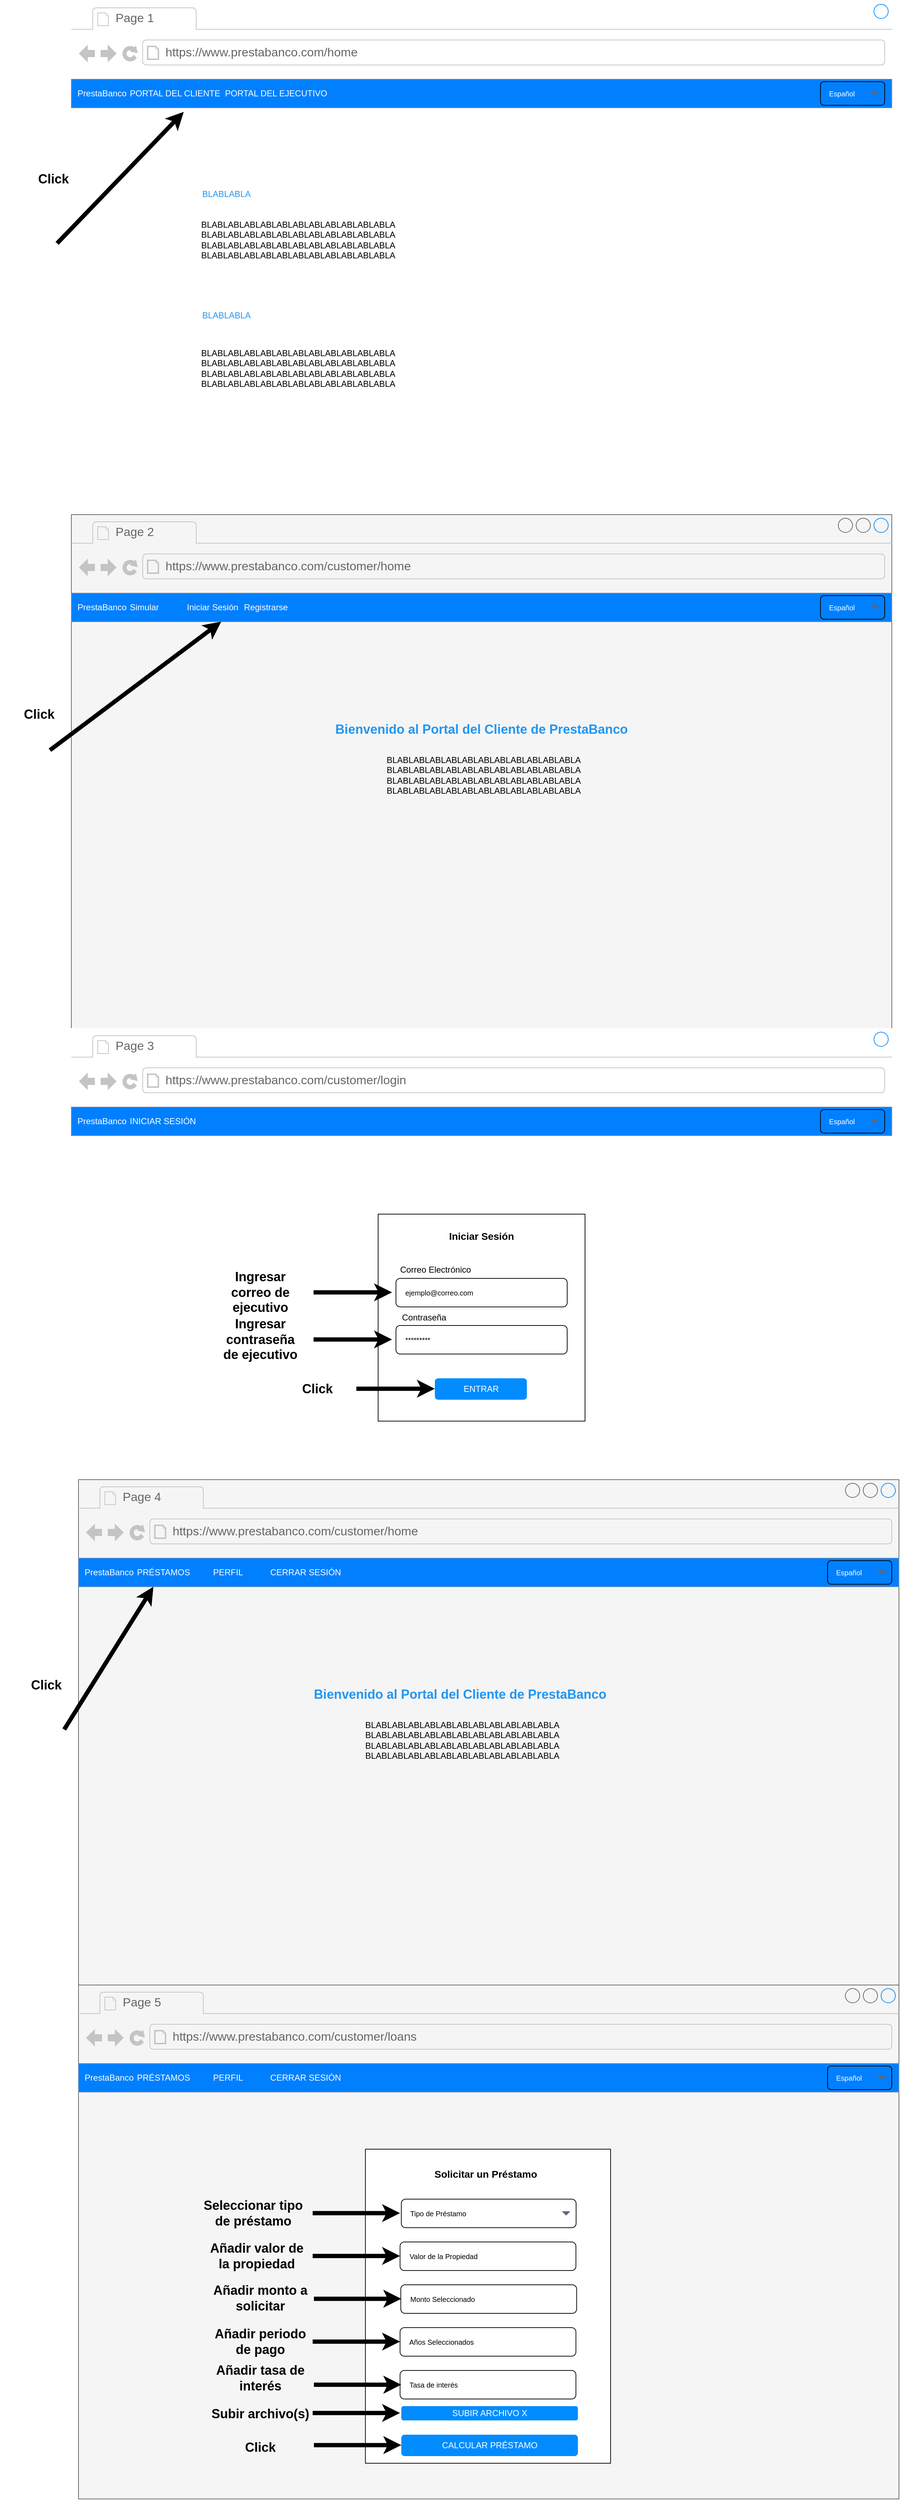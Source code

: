 <mxfile version="26.0.2">
  <diagram id="piDafpqhtRUU5qUU-vj8" name="Page-1">
    <mxGraphModel dx="2739" dy="1077" grid="1" gridSize="10" guides="1" tooltips="1" connect="1" arrows="1" fold="1" page="1" pageScale="1" pageWidth="827" pageHeight="1169" math="0" shadow="0">
      <root>
        <mxCell id="0" />
        <mxCell id="1" parent="0" />
        <mxCell id="8962rQQDY3VNNf6We3Pp-1" value="" style="strokeWidth=1;shadow=0;dashed=0;align=center;html=1;shape=mxgraph.mockup.containers.browserWindow;rSize=0;strokeColor2=#008cff;strokeColor3=#c4c4c4;mainText=,;recursiveResize=0;strokeColor=#FFFFFF;fontColor=#FFFFFF;" parent="1" vertex="1">
          <mxGeometry y="130" width="1150" height="720" as="geometry" />
        </mxCell>
        <mxCell id="8962rQQDY3VNNf6We3Pp-2" value="Page 1" style="strokeWidth=1;shadow=0;dashed=0;align=center;html=1;shape=mxgraph.mockup.containers.anchor;fontSize=17;fontColor=#666666;align=left;" parent="8962rQQDY3VNNf6We3Pp-1" vertex="1">
          <mxGeometry x="60" y="12" width="110" height="26" as="geometry" />
        </mxCell>
        <mxCell id="8962rQQDY3VNNf6We3Pp-3" value="https://www.prestabanco.com/home" style="strokeWidth=1;shadow=0;dashed=0;align=center;html=1;shape=mxgraph.mockup.containers.anchor;rSize=0;fontSize=17;fontColor=#666666;align=left;" parent="8962rQQDY3VNNf6We3Pp-1" vertex="1">
          <mxGeometry x="130" y="60" width="250" height="26" as="geometry" />
        </mxCell>
        <mxCell id="tBvuIu0EhedEx3ogcRIf-3" value="&lt;span style=&quot;color: rgb(255, 255, 255);&quot;&gt;&amp;nbsp; PrestaBanco&lt;span style=&quot;white-space: pre;&quot;&gt;&#x9;PORTAL DEL CLIENTE&lt;span style=&quot;white-space: pre;&quot;&gt;&#x9;&lt;/span&gt;PORTAL DEL EJECUTIVO&lt;/span&gt;&lt;br&gt;&lt;/span&gt;" style="rounded=0;whiteSpace=wrap;html=1;fillColor=light-dark(#0080ff, #1d293b);strokeColor=#6c8ebf;align=left;" parent="8962rQQDY3VNNf6We3Pp-1" vertex="1">
          <mxGeometry y="110" width="1150" height="40" as="geometry" />
        </mxCell>
        <mxCell id="tBvuIu0EhedEx3ogcRIf-12" value="BLABLABLA" style="shape=rect;strokeColor=none;fillColor=none;fontSize=12;fontColor=#2196F3;dashed=0;" parent="8962rQQDY3VNNf6We3Pp-1" vertex="1">
          <mxGeometry x="180" y="420" width="75" height="40" as="geometry" />
        </mxCell>
        <mxCell id="tBvuIu0EhedEx3ogcRIf-24" value="BLABLABLA" style="shape=rect;strokeColor=none;fillColor=none;fontSize=12;fontColor=#2196F3;dashed=0;" parent="8962rQQDY3VNNf6We3Pp-1" vertex="1">
          <mxGeometry x="180" y="250" width="75" height="40" as="geometry" />
        </mxCell>
        <mxCell id="tBvuIu0EhedEx3ogcRIf-25" value="&lt;div&gt;BLABLABLABLABLABLABLABLABLABLABLABLA&lt;/div&gt;&lt;div&gt;BLABLABLABLABLABLABLABLABLABLABLABLA&lt;/div&gt;&lt;div&gt;BLABLABLABLABLABLABLABLABLABLABLABLA&lt;/div&gt;&lt;div&gt;BLABLABLABLABLABLABLABLABLABLABLABLA&lt;/div&gt;" style="shape=rect;strokeColor=none;fillColor=none;fontSize=12;fontColor=light-dark(#000000,#268BDB);dashed=0;align=left;verticalAlign=top;html=1;" parent="8962rQQDY3VNNf6We3Pp-1" vertex="1">
          <mxGeometry x="180" y="300" width="270" height="110" as="geometry" />
        </mxCell>
        <mxCell id="tBvuIu0EhedEx3ogcRIf-26" value="&lt;div&gt;BLABLABLABLABLABLABLABLABLABLABLABLA&lt;/div&gt;&lt;div&gt;BLABLABLABLABLABLABLABLABLABLABLABLA&lt;/div&gt;&lt;div&gt;BLABLABLABLABLABLABLABLABLABLABLABLA&lt;/div&gt;&lt;div&gt;BLABLABLABLABLABLABLABLABLABLABLABLA&lt;/div&gt;" style="shape=rect;strokeColor=none;fillColor=none;fontSize=12;fontColor=light-dark(#000000,#268BDB);dashed=0;align=left;verticalAlign=top;html=1;" parent="8962rQQDY3VNNf6We3Pp-1" vertex="1">
          <mxGeometry x="180" y="480" width="270" height="110" as="geometry" />
        </mxCell>
        <mxCell id="tBvuIu0EhedEx3ogcRIf-27" value="" style="endArrow=classic;html=1;rounded=0;fontStyle=0;strokeWidth=6;entryX=0.137;entryY=1.143;entryDx=0;entryDy=0;entryPerimeter=0;" parent="8962rQQDY3VNNf6We3Pp-1" target="tBvuIu0EhedEx3ogcRIf-3" edge="1">
          <mxGeometry width="50" height="50" relative="1" as="geometry">
            <mxPoint x="-20" y="340" as="sourcePoint" />
            <mxPoint x="270" y="150" as="targetPoint" />
          </mxGeometry>
        </mxCell>
        <mxCell id="k5UiWBhjMKIJhFkFpbOg-30" value="Español" style="rounded=1;html=1;align=left;fontSize=10;spacingLeft=10;fillColor=none;fontColor=#FFFFFF;" parent="8962rQQDY3VNNf6We3Pp-1" vertex="1">
          <mxGeometry x="1050" y="113.5" width="90" height="33" as="geometry" />
        </mxCell>
        <mxCell id="k5UiWBhjMKIJhFkFpbOg-31" value="" style="shape=triangle;direction=south;fillColor=#596780;strokeColor=none;html=1" parent="k5UiWBhjMKIJhFkFpbOg-30" vertex="1">
          <mxGeometry x="1" y="0.5" width="12" height="6" relative="1" as="geometry">
            <mxPoint x="-20" y="-3" as="offset" />
          </mxGeometry>
        </mxCell>
        <mxCell id="tBvuIu0EhedEx3ogcRIf-14" value="" style="strokeWidth=1;shadow=0;dashed=0;align=center;html=1;shape=mxgraph.mockup.containers.browserWindow;rSize=0;strokeColor2=#008cff;strokeColor3=#c4c4c4;mainText=,;recursiveResize=0;fillColor=#f5f5f5;fontColor=#333333;strokeColor=#666666;" parent="1" vertex="1">
          <mxGeometry y="850" width="1150" height="720" as="geometry" />
        </mxCell>
        <mxCell id="tBvuIu0EhedEx3ogcRIf-15" value="Page 2" style="strokeWidth=1;shadow=0;dashed=0;align=center;html=1;shape=mxgraph.mockup.containers.anchor;fontSize=17;fontColor=#666666;align=left;" parent="tBvuIu0EhedEx3ogcRIf-14" vertex="1">
          <mxGeometry x="60" y="12" width="110" height="26" as="geometry" />
        </mxCell>
        <mxCell id="tBvuIu0EhedEx3ogcRIf-16" value="https://www.prestabanco.com/customer/home" style="strokeWidth=1;shadow=0;dashed=0;align=center;html=1;shape=mxgraph.mockup.containers.anchor;rSize=0;fontSize=17;fontColor=#666666;align=left;" parent="tBvuIu0EhedEx3ogcRIf-14" vertex="1">
          <mxGeometry x="130" y="60" width="340" height="26" as="geometry" />
        </mxCell>
        <mxCell id="tBvuIu0EhedEx3ogcRIf-17" value="&lt;span style=&quot;color: rgb(255, 255, 255);&quot;&gt;&amp;nbsp; PrestaBanco&lt;span style=&quot;white-space: pre;&quot;&gt;&#x9;Simular&lt;span style=&quot;white-space: pre;&quot;&gt;&#x9;&lt;/span&gt;&lt;span style=&quot;white-space: pre;&quot;&gt;&#x9;&lt;/span&gt;Iniciar Sesión&lt;span style=&quot;white-space: pre;&quot;&gt;&#x9;&lt;/span&gt;Registrarse&lt;/span&gt; &lt;/span&gt;" style="rounded=0;whiteSpace=wrap;html=1;fillColor=light-dark(#0080ff, #1d293b);strokeColor=#6c8ebf;align=left;" parent="tBvuIu0EhedEx3ogcRIf-14" vertex="1">
          <mxGeometry y="110" width="1150" height="40" as="geometry" />
        </mxCell>
        <mxCell id="tBvuIu0EhedEx3ogcRIf-18" value="Bienvenido al Portal del Cliente de PrestaBanco" style="shape=rect;strokeColor=none;fillColor=none;fontSize=18;fontColor=#2196F3;dashed=0;fontStyle=1" parent="tBvuIu0EhedEx3ogcRIf-14" vertex="1">
          <mxGeometry x="420" y="279" width="310" height="40" as="geometry" />
        </mxCell>
        <mxCell id="tBvuIu0EhedEx3ogcRIf-28" value="" style="endArrow=classic;html=1;rounded=0;fontStyle=0;strokeWidth=6;" parent="tBvuIu0EhedEx3ogcRIf-14" edge="1">
          <mxGeometry width="50" height="50" relative="1" as="geometry">
            <mxPoint x="-30" y="330" as="sourcePoint" />
            <mxPoint x="210" y="150" as="targetPoint" />
          </mxGeometry>
        </mxCell>
        <mxCell id="tBvuIu0EhedEx3ogcRIf-29" value="&lt;div&gt;BLABLABLABLABLABLABLABLABLABLABLABLA&lt;/div&gt;&lt;div&gt;BLABLABLABLABLABLABLABLABLABLABLABLA&lt;/div&gt;&lt;div&gt;BLABLABLABLABLABLABLABLABLABLABLABLA&lt;/div&gt;&lt;div&gt;BLABLABLABLABLABLABLABLABLABLABLABLA&lt;/div&gt;" style="shape=rect;strokeColor=none;fillColor=none;fontSize=12;fontColor=light-dark(#000000,#268BDB);dashed=0;align=left;verticalAlign=top;html=1;" parent="tBvuIu0EhedEx3ogcRIf-14" vertex="1">
          <mxGeometry x="440" y="330" width="270" height="110" as="geometry" />
        </mxCell>
        <mxCell id="k5UiWBhjMKIJhFkFpbOg-27" value="Español" style="rounded=1;html=1;align=left;fontSize=10;spacingLeft=10;fillColor=none;fontColor=#FFFFFF;" parent="tBvuIu0EhedEx3ogcRIf-14" vertex="1">
          <mxGeometry x="1050" y="113.5" width="90" height="33" as="geometry" />
        </mxCell>
        <mxCell id="k5UiWBhjMKIJhFkFpbOg-28" value="" style="shape=triangle;direction=south;fillColor=#596780;strokeColor=none;html=1" parent="k5UiWBhjMKIJhFkFpbOg-27" vertex="1">
          <mxGeometry x="1" y="0.5" width="12" height="6" relative="1" as="geometry">
            <mxPoint x="-20" y="-3" as="offset" />
          </mxGeometry>
        </mxCell>
        <mxCell id="tBvuIu0EhedEx3ogcRIf-19" value="" style="strokeWidth=1;shadow=0;dashed=0;align=center;html=1;shape=mxgraph.mockup.containers.browserWindow;rSize=0;strokeColor2=#008cff;strokeColor3=#c4c4c4;mainText=,;recursiveResize=0;strokeColor=#FFFFFF;fontColor=#FFFFFF;" parent="1" vertex="1">
          <mxGeometry y="1570" width="1150" height="640" as="geometry" />
        </mxCell>
        <mxCell id="tBvuIu0EhedEx3ogcRIf-20" value="Page 3" style="strokeWidth=1;shadow=0;dashed=0;align=center;html=1;shape=mxgraph.mockup.containers.anchor;fontSize=17;fontColor=#666666;align=left;" parent="tBvuIu0EhedEx3ogcRIf-19" vertex="1">
          <mxGeometry x="60" y="12" width="110" height="26" as="geometry" />
        </mxCell>
        <mxCell id="tBvuIu0EhedEx3ogcRIf-21" value="https://www.prestabanco.com/customer/login" style="strokeWidth=1;shadow=0;dashed=0;align=center;html=1;shape=mxgraph.mockup.containers.anchor;rSize=0;fontSize=17;fontColor=#666666;align=left;" parent="tBvuIu0EhedEx3ogcRIf-19" vertex="1">
          <mxGeometry x="130" y="60" width="370" height="26" as="geometry" />
        </mxCell>
        <mxCell id="tBvuIu0EhedEx3ogcRIf-1" value="" style="whiteSpace=wrap;html=1;aspect=fixed;rounded=0;glass=0;shadow=0;" parent="tBvuIu0EhedEx3ogcRIf-19" vertex="1">
          <mxGeometry x="430" y="260" width="290" height="290" as="geometry" />
        </mxCell>
        <mxCell id="tBvuIu0EhedEx3ogcRIf-23" value="Iniciar Sesión" style="shape=rect;strokeColor=none;fillColor=none;fontSize=14;fontColor=#000000;dashed=0;fontStyle=1" parent="tBvuIu0EhedEx3ogcRIf-19" vertex="1">
          <mxGeometry x="523.5" y="270" width="103" height="40" as="geometry" />
        </mxCell>
        <mxCell id="k5UiWBhjMKIJhFkFpbOg-3" value="&lt;div&gt;&lt;font style=&quot;font-size: 11px;&quot;&gt;&lt;font style=&quot;font-size: 10px;&quot;&gt;&amp;nbsp;&amp;nbsp;&amp;nbsp; ejemplo@correo.com&lt;br&gt;&lt;/font&gt;&lt;/font&gt;&lt;/div&gt;" style="rounded=1;whiteSpace=wrap;html=1;align=left;" parent="tBvuIu0EhedEx3ogcRIf-19" vertex="1">
          <mxGeometry x="455" y="350" width="240" height="40" as="geometry" />
        </mxCell>
        <mxCell id="k5UiWBhjMKIJhFkFpbOg-7" value="&lt;div&gt;&lt;font style=&quot;font-size: 11px;&quot;&gt;&lt;font style=&quot;font-size: 10px;&quot;&gt;&amp;nbsp;&amp;nbsp;&amp;nbsp; *********&lt;br&gt;&lt;/font&gt;&lt;/font&gt;&lt;/div&gt;" style="rounded=1;whiteSpace=wrap;html=1;align=left;" parent="tBvuIu0EhedEx3ogcRIf-19" vertex="1">
          <mxGeometry x="455" y="416" width="240" height="40" as="geometry" />
        </mxCell>
        <mxCell id="k5UiWBhjMKIJhFkFpbOg-12" value="ENTRAR" style="rounded=1;align=center;strokeColor=none;html=1;fontColor=#ffffff;fontSize=12;fillColor=#008CFF;" parent="tBvuIu0EhedEx3ogcRIf-19" vertex="1">
          <mxGeometry x="509.5" y="490" width="129" height="30" as="geometry" />
        </mxCell>
        <mxCell id="6br6NQ-63YLx0RwCt3kt-3" value="Correo Electrónico" style="text;html=1;align=center;verticalAlign=middle;resizable=0;points=[];autosize=1;strokeColor=none;fillColor=none;" parent="tBvuIu0EhedEx3ogcRIf-19" vertex="1">
          <mxGeometry x="444.5" y="323" width="130" height="30" as="geometry" />
        </mxCell>
        <mxCell id="6br6NQ-63YLx0RwCt3kt-4" value="Contraseña" style="text;html=1;align=center;verticalAlign=middle;resizable=0;points=[];autosize=1;strokeColor=none;fillColor=none;" parent="tBvuIu0EhedEx3ogcRIf-19" vertex="1">
          <mxGeometry x="448.5" y="390" width="90" height="30" as="geometry" />
        </mxCell>
        <mxCell id="6br6NQ-63YLx0RwCt3kt-5" value="" style="endArrow=classic;html=1;rounded=0;entryX=0.11;entryY=1.025;entryDx=0;entryDy=0;entryPerimeter=0;fontStyle=0;strokeWidth=6;" parent="tBvuIu0EhedEx3ogcRIf-19" edge="1">
          <mxGeometry width="50" height="50" relative="1" as="geometry">
            <mxPoint x="339.5" y="369.57" as="sourcePoint" />
            <mxPoint x="449.5" y="369.57" as="targetPoint" />
          </mxGeometry>
        </mxCell>
        <mxCell id="6br6NQ-63YLx0RwCt3kt-6" value="" style="endArrow=classic;html=1;rounded=0;entryX=0.11;entryY=1.025;entryDx=0;entryDy=0;entryPerimeter=0;fontStyle=0;strokeWidth=6;" parent="tBvuIu0EhedEx3ogcRIf-19" edge="1">
          <mxGeometry width="50" height="50" relative="1" as="geometry">
            <mxPoint x="339.5" y="435.57" as="sourcePoint" />
            <mxPoint x="449.5" y="435.57" as="targetPoint" />
          </mxGeometry>
        </mxCell>
        <mxCell id="6br6NQ-63YLx0RwCt3kt-7" value="" style="endArrow=classic;html=1;rounded=0;entryX=0.11;entryY=1.025;entryDx=0;entryDy=0;entryPerimeter=0;fontStyle=0;strokeWidth=6;" parent="tBvuIu0EhedEx3ogcRIf-19" edge="1">
          <mxGeometry width="50" height="50" relative="1" as="geometry">
            <mxPoint x="399.5" y="504.57" as="sourcePoint" />
            <mxPoint x="509.5" y="504.57" as="targetPoint" />
          </mxGeometry>
        </mxCell>
        <mxCell id="6br6NQ-63YLx0RwCt3kt-8" value="Ingresar contraseña de ejecutivo" style="text;html=1;align=center;verticalAlign=middle;whiteSpace=wrap;rounded=0;fontStyle=1;fontSize=18;" parent="tBvuIu0EhedEx3ogcRIf-19" vertex="1">
          <mxGeometry x="210" y="406.5" width="110" height="59" as="geometry" />
        </mxCell>
        <mxCell id="6br6NQ-63YLx0RwCt3kt-9" value="Click" style="text;html=1;align=center;verticalAlign=middle;whiteSpace=wrap;rounded=0;fontStyle=1;fontSize=18;" parent="tBvuIu0EhedEx3ogcRIf-19" vertex="1">
          <mxGeometry x="290" y="475.5" width="110" height="59" as="geometry" />
        </mxCell>
        <mxCell id="k5UiWBhjMKIJhFkFpbOg-21" value="Ingresar correo de ejecutivo" style="text;html=1;align=center;verticalAlign=middle;whiteSpace=wrap;rounded=0;fontStyle=1;fontSize=18;" parent="tBvuIu0EhedEx3ogcRIf-19" vertex="1">
          <mxGeometry x="210" y="340.5" width="110" height="59" as="geometry" />
        </mxCell>
        <mxCell id="6br6NQ-63YLx0RwCt3kt-30" value="&lt;span style=&quot;color: rgb(255, 255, 255);&quot;&gt;&amp;nbsp; PrestaBanco&lt;span style=&quot;white-space: pre;&quot;&gt;&#x9;INICIAR SESIÓN&lt;/span&gt;&lt;br&gt;&lt;/span&gt;" style="rounded=0;whiteSpace=wrap;html=1;fillColor=light-dark(#0080ff, #1d293b);strokeColor=#6c8ebf;align=left;" parent="tBvuIu0EhedEx3ogcRIf-19" vertex="1">
          <mxGeometry y="110" width="1150" height="40" as="geometry" />
        </mxCell>
        <mxCell id="k5UiWBhjMKIJhFkFpbOg-25" value="Español" style="rounded=1;html=1;align=left;fontSize=10;spacingLeft=10;fillColor=none;fontColor=#FFFFFF;" parent="tBvuIu0EhedEx3ogcRIf-19" vertex="1">
          <mxGeometry x="1050" y="113.5" width="90" height="33" as="geometry" />
        </mxCell>
        <mxCell id="k5UiWBhjMKIJhFkFpbOg-26" value="" style="shape=triangle;direction=south;fillColor=#596780;strokeColor=none;html=1" parent="k5UiWBhjMKIJhFkFpbOg-25" vertex="1">
          <mxGeometry x="1" y="0.5" width="12" height="6" relative="1" as="geometry">
            <mxPoint x="-20" y="-3" as="offset" />
          </mxGeometry>
        </mxCell>
        <mxCell id="tBvuIu0EhedEx3ogcRIf-31" value="Click" style="text;html=1;align=center;verticalAlign=middle;whiteSpace=wrap;rounded=0;fontStyle=1;fontSize=18;" parent="1" vertex="1">
          <mxGeometry x="-100" y="1100" width="110" height="59" as="geometry" />
        </mxCell>
        <mxCell id="tBvuIu0EhedEx3ogcRIf-32" value="Click" style="text;html=1;align=center;verticalAlign=middle;whiteSpace=wrap;rounded=0;fontStyle=1;fontSize=18;" parent="1" vertex="1">
          <mxGeometry x="-80" y="350" width="110" height="59" as="geometry" />
        </mxCell>
        <mxCell id="6br6NQ-63YLx0RwCt3kt-75" value="" style="strokeWidth=1;shadow=0;dashed=0;align=center;html=1;shape=mxgraph.mockup.containers.browserWindow;rSize=0;strokeColor2=#008cff;strokeColor3=#c4c4c4;mainText=,;recursiveResize=0;fillColor=#f5f5f5;fontColor=#333333;strokeColor=#666666;" parent="1" vertex="1">
          <mxGeometry x="10" y="2202" width="1150" height="720" as="geometry" />
        </mxCell>
        <mxCell id="6br6NQ-63YLx0RwCt3kt-76" value="Page 4" style="strokeWidth=1;shadow=0;dashed=0;align=center;html=1;shape=mxgraph.mockup.containers.anchor;fontSize=17;fontColor=#666666;align=left;" parent="6br6NQ-63YLx0RwCt3kt-75" vertex="1">
          <mxGeometry x="60" y="12" width="110" height="26" as="geometry" />
        </mxCell>
        <mxCell id="6br6NQ-63YLx0RwCt3kt-77" value="https://www.prestabanco.com/customer/home" style="strokeWidth=1;shadow=0;dashed=0;align=center;html=1;shape=mxgraph.mockup.containers.anchor;rSize=0;fontSize=17;fontColor=#666666;align=left;" parent="6br6NQ-63YLx0RwCt3kt-75" vertex="1">
          <mxGeometry x="130" y="60" width="340" height="26" as="geometry" />
        </mxCell>
        <mxCell id="6br6NQ-63YLx0RwCt3kt-78" value="&lt;span style=&quot;color: rgb(255, 255, 255);&quot;&gt;&amp;nbsp; &lt;/span&gt;&lt;span style=&quot;color: rgb(255, 255, 255);&quot;&gt;PrestaBanco&lt;span style=&quot;white-space: pre;&quot;&gt;&#x9;PRÉSTAMOS&lt;span style=&quot;white-space: pre;&quot;&gt;&#x9;&lt;/span&gt;&lt;span style=&quot;white-space: pre;&quot;&gt;&#x9;PERFIL&lt;/span&gt;&lt;span style=&quot;white-space: pre;&quot;&gt;&#x9;&lt;span style=&quot;white-space: pre;&quot;&gt;&#x9;CERRAR SESIÓN&lt;/span&gt;&lt;/span&gt;&lt;/span&gt;&lt;/span&gt;" style="rounded=0;whiteSpace=wrap;html=1;fillColor=light-dark(#0080ff, #1d293b);strokeColor=#6c8ebf;align=left;" parent="6br6NQ-63YLx0RwCt3kt-75" vertex="1">
          <mxGeometry y="110" width="1150" height="40" as="geometry" />
        </mxCell>
        <mxCell id="6br6NQ-63YLx0RwCt3kt-79" value="Bienvenido al Portal del Cliente de PrestaBanco" style="shape=rect;strokeColor=none;fillColor=none;fontSize=18;fontColor=#2196F3;dashed=0;fontStyle=1" parent="6br6NQ-63YLx0RwCt3kt-75" vertex="1">
          <mxGeometry x="380" y="279" width="310" height="40" as="geometry" />
        </mxCell>
        <mxCell id="6br6NQ-63YLx0RwCt3kt-80" value="" style="endArrow=classic;html=1;rounded=0;entryX=0.11;entryY=1.025;entryDx=0;entryDy=0;entryPerimeter=0;fontStyle=0;strokeWidth=6;exitX=0.002;exitY=0.488;exitDx=0;exitDy=0;exitPerimeter=0;" parent="6br6NQ-63YLx0RwCt3kt-75" edge="1">
          <mxGeometry width="50" height="50" relative="1" as="geometry">
            <mxPoint x="-20" y="350" as="sourcePoint" />
            <mxPoint x="105" y="150" as="targetPoint" />
          </mxGeometry>
        </mxCell>
        <mxCell id="6br6NQ-63YLx0RwCt3kt-81" value="&lt;div&gt;BLABLABLABLABLABLABLABLABLABLABLABLA&lt;/div&gt;&lt;div&gt;BLABLABLABLABLABLABLABLABLABLABLABLA&lt;/div&gt;&lt;div&gt;BLABLABLABLABLABLABLABLABLABLABLABLA&lt;/div&gt;&lt;div&gt;BLABLABLABLABLABLABLABLABLABLABLABLA&lt;/div&gt;" style="shape=rect;strokeColor=none;fillColor=none;fontSize=12;fontColor=light-dark(#000000,#268BDB);dashed=0;align=left;verticalAlign=top;html=1;" parent="6br6NQ-63YLx0RwCt3kt-75" vertex="1">
          <mxGeometry x="400" y="330" width="270" height="110" as="geometry" />
        </mxCell>
        <mxCell id="6br6NQ-63YLx0RwCt3kt-82" value="Español" style="rounded=1;html=1;align=left;fontSize=10;spacingLeft=10;fillColor=none;fontColor=#FFFFFF;" parent="6br6NQ-63YLx0RwCt3kt-75" vertex="1">
          <mxGeometry x="1050" y="113.5" width="90" height="33" as="geometry" />
        </mxCell>
        <mxCell id="6br6NQ-63YLx0RwCt3kt-83" value="" style="shape=triangle;direction=south;fillColor=#596780;strokeColor=none;html=1" parent="6br6NQ-63YLx0RwCt3kt-82" vertex="1">
          <mxGeometry x="1" y="0.5" width="12" height="6" relative="1" as="geometry">
            <mxPoint x="-20" y="-3" as="offset" />
          </mxGeometry>
        </mxCell>
        <mxCell id="iSVtga-O7CMHfe6xsSWk-2" value="" style="strokeWidth=1;shadow=0;dashed=0;align=center;html=1;shape=mxgraph.mockup.containers.browserWindow;rSize=0;strokeColor2=#008cff;strokeColor3=#c4c4c4;mainText=,;recursiveResize=0;fillColor=#f5f5f5;fontColor=#333333;strokeColor=#666666;" vertex="1" parent="1">
          <mxGeometry x="10" y="2910" width="1150" height="720" as="geometry" />
        </mxCell>
        <mxCell id="iSVtga-O7CMHfe6xsSWk-3" value="Page 5" style="strokeWidth=1;shadow=0;dashed=0;align=center;html=1;shape=mxgraph.mockup.containers.anchor;fontSize=17;fontColor=#666666;align=left;" vertex="1" parent="iSVtga-O7CMHfe6xsSWk-2">
          <mxGeometry x="60" y="12" width="110" height="26" as="geometry" />
        </mxCell>
        <mxCell id="iSVtga-O7CMHfe6xsSWk-4" value="https://www.prestabanco.com/customer/loans" style="strokeWidth=1;shadow=0;dashed=0;align=center;html=1;shape=mxgraph.mockup.containers.anchor;rSize=0;fontSize=17;fontColor=#666666;align=left;" vertex="1" parent="iSVtga-O7CMHfe6xsSWk-2">
          <mxGeometry x="130" y="60" width="340" height="26" as="geometry" />
        </mxCell>
        <mxCell id="iSVtga-O7CMHfe6xsSWk-5" value="&lt;span style=&quot;color: rgb(255, 255, 255);&quot;&gt;&amp;nbsp; &lt;/span&gt;&lt;span style=&quot;color: rgb(255, 255, 255);&quot;&gt;PrestaBanco&lt;span style=&quot;white-space: pre;&quot;&gt;&#x9;PRÉSTAMOS&lt;span style=&quot;white-space: pre;&quot;&gt;&#x9;&lt;/span&gt;&lt;span style=&quot;white-space: pre;&quot;&gt;&#x9;PERFIL&lt;/span&gt;&lt;span style=&quot;white-space: pre;&quot;&gt;&#x9;&lt;span style=&quot;white-space: pre;&quot;&gt;&#x9;CERRAR SESIÓN&lt;/span&gt;&lt;/span&gt;&lt;/span&gt;&lt;/span&gt;" style="rounded=0;whiteSpace=wrap;html=1;fillColor=light-dark(#0080ff, #1d293b);strokeColor=#6c8ebf;align=left;" vertex="1" parent="iSVtga-O7CMHfe6xsSWk-2">
          <mxGeometry y="110" width="1150" height="40" as="geometry" />
        </mxCell>
        <mxCell id="iSVtga-O7CMHfe6xsSWk-9" value="Español" style="rounded=1;html=1;align=left;fontSize=10;spacingLeft=10;fillColor=none;fontColor=#FFFFFF;" vertex="1" parent="iSVtga-O7CMHfe6xsSWk-2">
          <mxGeometry x="1050" y="113.5" width="90" height="33" as="geometry" />
        </mxCell>
        <mxCell id="iSVtga-O7CMHfe6xsSWk-10" value="" style="shape=triangle;direction=south;fillColor=#596780;strokeColor=none;html=1" vertex="1" parent="iSVtga-O7CMHfe6xsSWk-9">
          <mxGeometry x="1" y="0.5" width="12" height="6" relative="1" as="geometry">
            <mxPoint x="-20" y="-3" as="offset" />
          </mxGeometry>
        </mxCell>
        <mxCell id="iSVtga-O7CMHfe6xsSWk-17" value="" style="rounded=0;whiteSpace=wrap;html=1;" vertex="1" parent="iSVtga-O7CMHfe6xsSWk-2">
          <mxGeometry x="402.19" y="230" width="343.62" height="440" as="geometry" />
        </mxCell>
        <mxCell id="iSVtga-O7CMHfe6xsSWk-12" value="CALCULAR PRÉSTAMO" style="rounded=1;align=center;strokeColor=none;html=1;fontColor=#ffffff;fontSize=12;fillColor=#008CFF;" vertex="1" parent="iSVtga-O7CMHfe6xsSWk-2">
          <mxGeometry x="452.5" y="630" width="247.5" height="30" as="geometry" />
        </mxCell>
        <mxCell id="iSVtga-O7CMHfe6xsSWk-13" value="&lt;div&gt;&lt;font style=&quot;font-size: 11px;&quot;&gt;&lt;font style=&quot;font-size: 10px;&quot;&gt;&amp;nbsp;&amp;nbsp;&amp;nbsp; Valor de la Propiedad&lt;br&gt;&lt;/font&gt;&lt;/font&gt;&lt;/div&gt;" style="rounded=1;whiteSpace=wrap;html=1;align=left;" vertex="1" parent="iSVtga-O7CMHfe6xsSWk-2">
          <mxGeometry x="450.75" y="360" width="246.5" height="40" as="geometry" />
        </mxCell>
        <mxCell id="iSVtga-O7CMHfe6xsSWk-8" value="Solicitar un Préstamo" style="shape=rect;strokeColor=none;fillColor=none;fontSize=14;fontColor=light-dark(#000000,#268BDB);dashed=0;align=left;verticalAlign=top;html=1;fontStyle=1" vertex="1" parent="iSVtga-O7CMHfe6xsSWk-2">
          <mxGeometry x="497" y="250" width="156" height="30" as="geometry" />
        </mxCell>
        <mxCell id="GgwmIu3xSpSbMTyttbPl-15" value="Tipo de Préstamo" style="rounded=1;html=1;align=left;fontSize=10;spacingLeft=10;fillColor=none;fontColor=#000000;" vertex="1" parent="iSVtga-O7CMHfe6xsSWk-2">
          <mxGeometry x="452.5" y="300" width="245" height="40" as="geometry" />
        </mxCell>
        <mxCell id="GgwmIu3xSpSbMTyttbPl-16" value="" style="shape=triangle;direction=south;fillColor=#596780;strokeColor=none;html=1" vertex="1" parent="GgwmIu3xSpSbMTyttbPl-15">
          <mxGeometry x="1" y="0.5" width="12" height="6" relative="1" as="geometry">
            <mxPoint x="-20" y="-3" as="offset" />
          </mxGeometry>
        </mxCell>
        <mxCell id="GgwmIu3xSpSbMTyttbPl-20" value="&lt;div&gt;&lt;font style=&quot;font-size: 11px;&quot;&gt;&lt;font style=&quot;font-size: 10px;&quot;&gt;&amp;nbsp;&amp;nbsp;&amp;nbsp; &lt;/font&gt;&lt;/font&gt;&lt;font style=&quot;font-size: 11px;&quot;&gt;&lt;font style=&quot;font-size: 10px;&quot;&gt;Monto Seleccionado&lt;/font&gt;&lt;/font&gt;&lt;/div&gt;" style="rounded=1;whiteSpace=wrap;html=1;align=left;" vertex="1" parent="iSVtga-O7CMHfe6xsSWk-2">
          <mxGeometry x="451.75" y="420" width="246.5" height="40" as="geometry" />
        </mxCell>
        <mxCell id="GgwmIu3xSpSbMTyttbPl-21" value="&lt;div&gt;&lt;font style=&quot;font-size: 11px;&quot;&gt;&lt;font style=&quot;font-size: 10px;&quot;&gt;&amp;nbsp;&amp;nbsp;&amp;nbsp; &lt;/font&gt;&lt;/font&gt;&lt;font style=&quot;font-size: 11px;&quot;&gt;&lt;font style=&quot;font-size: 10px;&quot;&gt;Años Seleccionados&lt;/font&gt;&lt;/font&gt;&lt;/div&gt;" style="rounded=1;whiteSpace=wrap;html=1;align=left;" vertex="1" parent="iSVtga-O7CMHfe6xsSWk-2">
          <mxGeometry x="450.75" y="480" width="246.5" height="40" as="geometry" />
        </mxCell>
        <mxCell id="GgwmIu3xSpSbMTyttbPl-22" value="&lt;div&gt;&lt;font style=&quot;font-size: 11px;&quot;&gt;&lt;font style=&quot;font-size: 10px;&quot;&gt;&amp;nbsp;&amp;nbsp;&amp;nbsp; &lt;/font&gt;&lt;/font&gt;&lt;font style=&quot;font-size: 11px;&quot;&gt;&lt;font style=&quot;font-size: 10px;&quot;&gt;Tasa de interés&lt;/font&gt;&lt;/font&gt;&lt;/div&gt;" style="rounded=1;whiteSpace=wrap;html=1;align=left;" vertex="1" parent="iSVtga-O7CMHfe6xsSWk-2">
          <mxGeometry x="450.75" y="540" width="246.5" height="40" as="geometry" />
        </mxCell>
        <mxCell id="GgwmIu3xSpSbMTyttbPl-23" value="SUBIR ARCHIVO X" style="rounded=1;align=center;strokeColor=none;html=1;fontColor=#ffffff;fontSize=12;fillColor=#008CFF;" vertex="1" parent="iSVtga-O7CMHfe6xsSWk-2">
          <mxGeometry x="452.5" y="590" width="247.5" height="20" as="geometry" />
        </mxCell>
        <mxCell id="iSVtga-O7CMHfe6xsSWk-7" value="" style="endArrow=classic;html=1;rounded=0;entryX=0;entryY=0.5;entryDx=0;entryDy=0;fontStyle=0;strokeWidth=6;" edge="1" parent="iSVtga-O7CMHfe6xsSWk-2">
          <mxGeometry width="50" height="50" relative="1" as="geometry">
            <mxPoint x="328.25" y="319.6" as="sourcePoint" />
            <mxPoint x="450.75" y="319.6" as="targetPoint" />
          </mxGeometry>
        </mxCell>
        <mxCell id="GgwmIu3xSpSbMTyttbPl-24" value="" style="endArrow=classic;html=1;rounded=0;entryX=0;entryY=0.5;entryDx=0;entryDy=0;fontStyle=0;strokeWidth=6;" edge="1" parent="iSVtga-O7CMHfe6xsSWk-2">
          <mxGeometry width="50" height="50" relative="1" as="geometry">
            <mxPoint x="328.25" y="379.6" as="sourcePoint" />
            <mxPoint x="450.75" y="379.6" as="targetPoint" />
          </mxGeometry>
        </mxCell>
        <mxCell id="GgwmIu3xSpSbMTyttbPl-25" value="" style="endArrow=classic;html=1;rounded=0;entryX=0;entryY=0.5;entryDx=0;entryDy=0;fontStyle=0;strokeWidth=6;" edge="1" parent="iSVtga-O7CMHfe6xsSWk-2">
          <mxGeometry width="50" height="50" relative="1" as="geometry">
            <mxPoint x="330" y="439.6" as="sourcePoint" />
            <mxPoint x="452.5" y="439.6" as="targetPoint" />
          </mxGeometry>
        </mxCell>
        <mxCell id="GgwmIu3xSpSbMTyttbPl-26" value="" style="endArrow=classic;html=1;rounded=0;entryX=0;entryY=0.5;entryDx=0;entryDy=0;fontStyle=0;strokeWidth=6;" edge="1" parent="iSVtga-O7CMHfe6xsSWk-2">
          <mxGeometry width="50" height="50" relative="1" as="geometry">
            <mxPoint x="328.25" y="499.6" as="sourcePoint" />
            <mxPoint x="450.75" y="499.6" as="targetPoint" />
          </mxGeometry>
        </mxCell>
        <mxCell id="GgwmIu3xSpSbMTyttbPl-27" value="" style="endArrow=classic;html=1;rounded=0;entryX=0;entryY=0.5;entryDx=0;entryDy=0;fontStyle=0;strokeWidth=6;" edge="1" parent="iSVtga-O7CMHfe6xsSWk-2">
          <mxGeometry width="50" height="50" relative="1" as="geometry">
            <mxPoint x="330" y="560" as="sourcePoint" />
            <mxPoint x="452.5" y="560" as="targetPoint" />
          </mxGeometry>
        </mxCell>
        <mxCell id="GgwmIu3xSpSbMTyttbPl-29" value="" style="endArrow=classic;html=1;rounded=0;entryX=0;entryY=0.5;entryDx=0;entryDy=0;fontStyle=0;strokeWidth=6;" edge="1" parent="iSVtga-O7CMHfe6xsSWk-2">
          <mxGeometry width="50" height="50" relative="1" as="geometry">
            <mxPoint x="328.25" y="599.6" as="sourcePoint" />
            <mxPoint x="450.75" y="599.6" as="targetPoint" />
          </mxGeometry>
        </mxCell>
        <mxCell id="GgwmIu3xSpSbMTyttbPl-28" value="" style="endArrow=classic;html=1;rounded=0;entryX=0;entryY=0.5;entryDx=0;entryDy=0;fontStyle=0;strokeWidth=6;" edge="1" parent="iSVtga-O7CMHfe6xsSWk-2">
          <mxGeometry width="50" height="50" relative="1" as="geometry">
            <mxPoint x="330" y="644.6" as="sourcePoint" />
            <mxPoint x="452.5" y="644.6" as="targetPoint" />
          </mxGeometry>
        </mxCell>
        <mxCell id="GgwmIu3xSpSbMTyttbPl-34" value="Seleccionar tipo de préstamo" style="text;html=1;align=center;verticalAlign=middle;whiteSpace=wrap;rounded=0;fontStyle=1;fontSize=18;" vertex="1" parent="iSVtga-O7CMHfe6xsSWk-2">
          <mxGeometry x="170" y="290.5" width="150" height="59" as="geometry" />
        </mxCell>
        <mxCell id="GgwmIu3xSpSbMTyttbPl-31" value="Añadir valor de la propiedad" style="text;html=1;align=center;verticalAlign=middle;whiteSpace=wrap;rounded=0;fontStyle=1;fontSize=18;" vertex="1" parent="iSVtga-O7CMHfe6xsSWk-2">
          <mxGeometry x="180" y="350.5" width="140" height="59" as="geometry" />
        </mxCell>
        <mxCell id="GgwmIu3xSpSbMTyttbPl-32" value="Añadir monto a solicitar" style="text;html=1;align=center;verticalAlign=middle;whiteSpace=wrap;rounded=0;fontStyle=1;fontSize=18;" vertex="1" parent="iSVtga-O7CMHfe6xsSWk-2">
          <mxGeometry x="180" y="409.5" width="150" height="59" as="geometry" />
        </mxCell>
        <mxCell id="GgwmIu3xSpSbMTyttbPl-33" value="Añadir periodo de pago" style="text;html=1;align=center;verticalAlign=middle;whiteSpace=wrap;rounded=0;fontStyle=1;fontSize=18;" vertex="1" parent="iSVtga-O7CMHfe6xsSWk-2">
          <mxGeometry x="180" y="470.5" width="150" height="59" as="geometry" />
        </mxCell>
        <mxCell id="GgwmIu3xSpSbMTyttbPl-35" value="Añadir tasa de interés" style="text;html=1;align=center;verticalAlign=middle;whiteSpace=wrap;rounded=0;fontStyle=1;fontSize=18;" vertex="1" parent="iSVtga-O7CMHfe6xsSWk-2">
          <mxGeometry x="180" y="521" width="150" height="59" as="geometry" />
        </mxCell>
        <mxCell id="GgwmIu3xSpSbMTyttbPl-36" value="Subir archivo(s)" style="text;html=1;align=center;verticalAlign=middle;whiteSpace=wrap;rounded=0;fontStyle=1;fontSize=18;" vertex="1" parent="iSVtga-O7CMHfe6xsSWk-2">
          <mxGeometry x="180" y="571" width="150" height="59" as="geometry" />
        </mxCell>
        <mxCell id="GgwmIu3xSpSbMTyttbPl-37" value="Click" style="text;html=1;align=center;verticalAlign=middle;whiteSpace=wrap;rounded=0;fontStyle=1;fontSize=18;" vertex="1" parent="iSVtga-O7CMHfe6xsSWk-2">
          <mxGeometry x="200" y="625.5" width="110" height="44.5" as="geometry" />
        </mxCell>
        <mxCell id="GgwmIu3xSpSbMTyttbPl-30" value="Click" style="text;html=1;align=center;verticalAlign=middle;whiteSpace=wrap;rounded=0;fontStyle=1;fontSize=18;" vertex="1" parent="1">
          <mxGeometry x="-90" y="2460" width="110" height="59" as="geometry" />
        </mxCell>
      </root>
    </mxGraphModel>
  </diagram>
</mxfile>
